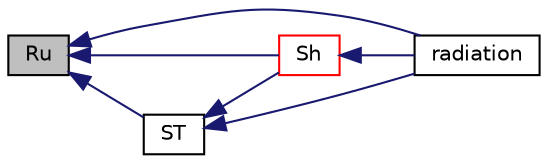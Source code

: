digraph "Ru"
{
  bgcolor="transparent";
  edge [fontname="Helvetica",fontsize="10",labelfontname="Helvetica",labelfontsize="10"];
  node [fontname="Helvetica",fontsize="10",shape=record];
  rankdir="LR";
  Node1 [label="Ru",height=0.2,width=0.4,color="black", fillcolor="grey75", style="filled", fontcolor="black"];
  Node1 -> Node2 [dir="back",color="midnightblue",fontsize="10",style="solid",fontname="Helvetica"];
  Node2 [label="radiation",height=0.2,width=0.4,color="black",URL="$a02061.html#a872aa67ad64c2f8aaa982666b0a8ae60",tooltip="Radiation model on/off flag. "];
  Node1 -> Node3 [dir="back",color="midnightblue",fontsize="10",style="solid",fontname="Helvetica"];
  Node3 [label="Sh",height=0.2,width=0.4,color="red",URL="$a02061.html#ac3aa7f4713767ba043eba518149a8f2b",tooltip="Energy source term. "];
  Node3 -> Node2 [dir="back",color="midnightblue",fontsize="10",style="solid",fontname="Helvetica"];
  Node1 -> Node4 [dir="back",color="midnightblue",fontsize="10",style="solid",fontname="Helvetica"];
  Node4 [label="ST",height=0.2,width=0.4,color="black",URL="$a02061.html#a3e7046a97ad99cc7f708c8052584f677",tooltip="Temperature source term. "];
  Node4 -> Node3 [dir="back",color="midnightblue",fontsize="10",style="solid",fontname="Helvetica"];
  Node4 -> Node2 [dir="back",color="midnightblue",fontsize="10",style="solid",fontname="Helvetica"];
}
